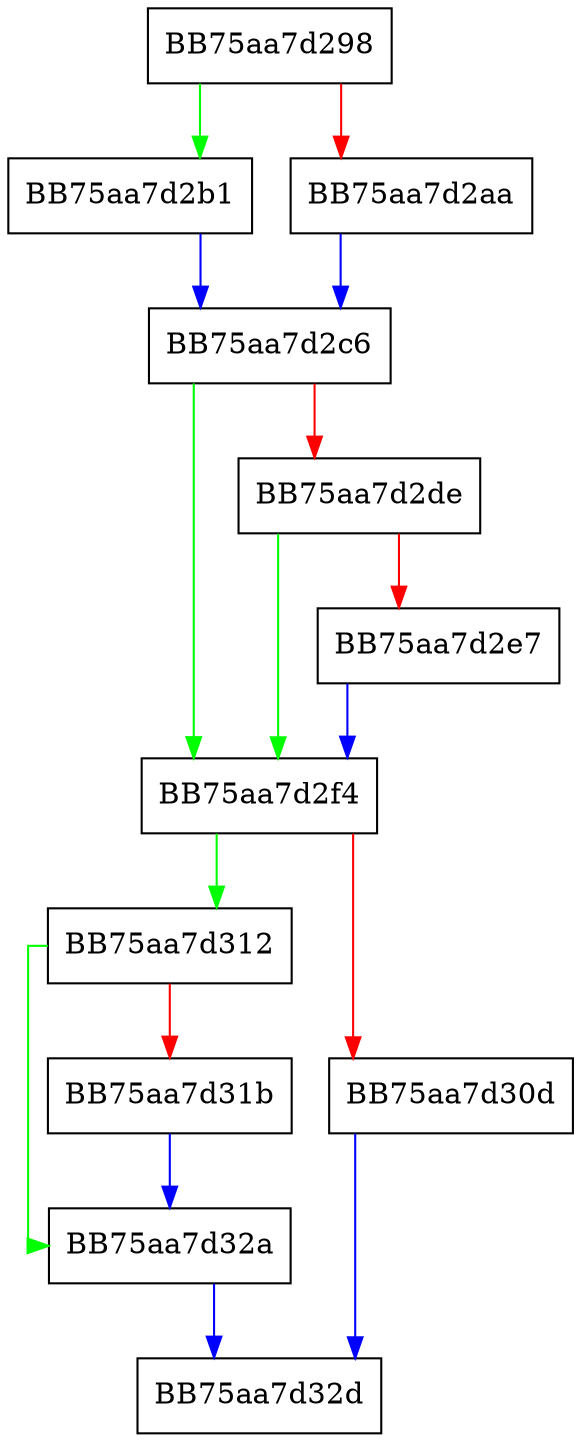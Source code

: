 digraph _Desired_grow_bucket_count {
  node [shape="box"];
  graph [splines=ortho];
  BB75aa7d298 -> BB75aa7d2b1 [color="green"];
  BB75aa7d298 -> BB75aa7d2aa [color="red"];
  BB75aa7d2aa -> BB75aa7d2c6 [color="blue"];
  BB75aa7d2b1 -> BB75aa7d2c6 [color="blue"];
  BB75aa7d2c6 -> BB75aa7d2f4 [color="green"];
  BB75aa7d2c6 -> BB75aa7d2de [color="red"];
  BB75aa7d2de -> BB75aa7d2f4 [color="green"];
  BB75aa7d2de -> BB75aa7d2e7 [color="red"];
  BB75aa7d2e7 -> BB75aa7d2f4 [color="blue"];
  BB75aa7d2f4 -> BB75aa7d312 [color="green"];
  BB75aa7d2f4 -> BB75aa7d30d [color="red"];
  BB75aa7d30d -> BB75aa7d32d [color="blue"];
  BB75aa7d312 -> BB75aa7d32a [color="green"];
  BB75aa7d312 -> BB75aa7d31b [color="red"];
  BB75aa7d31b -> BB75aa7d32a [color="blue"];
  BB75aa7d32a -> BB75aa7d32d [color="blue"];
}